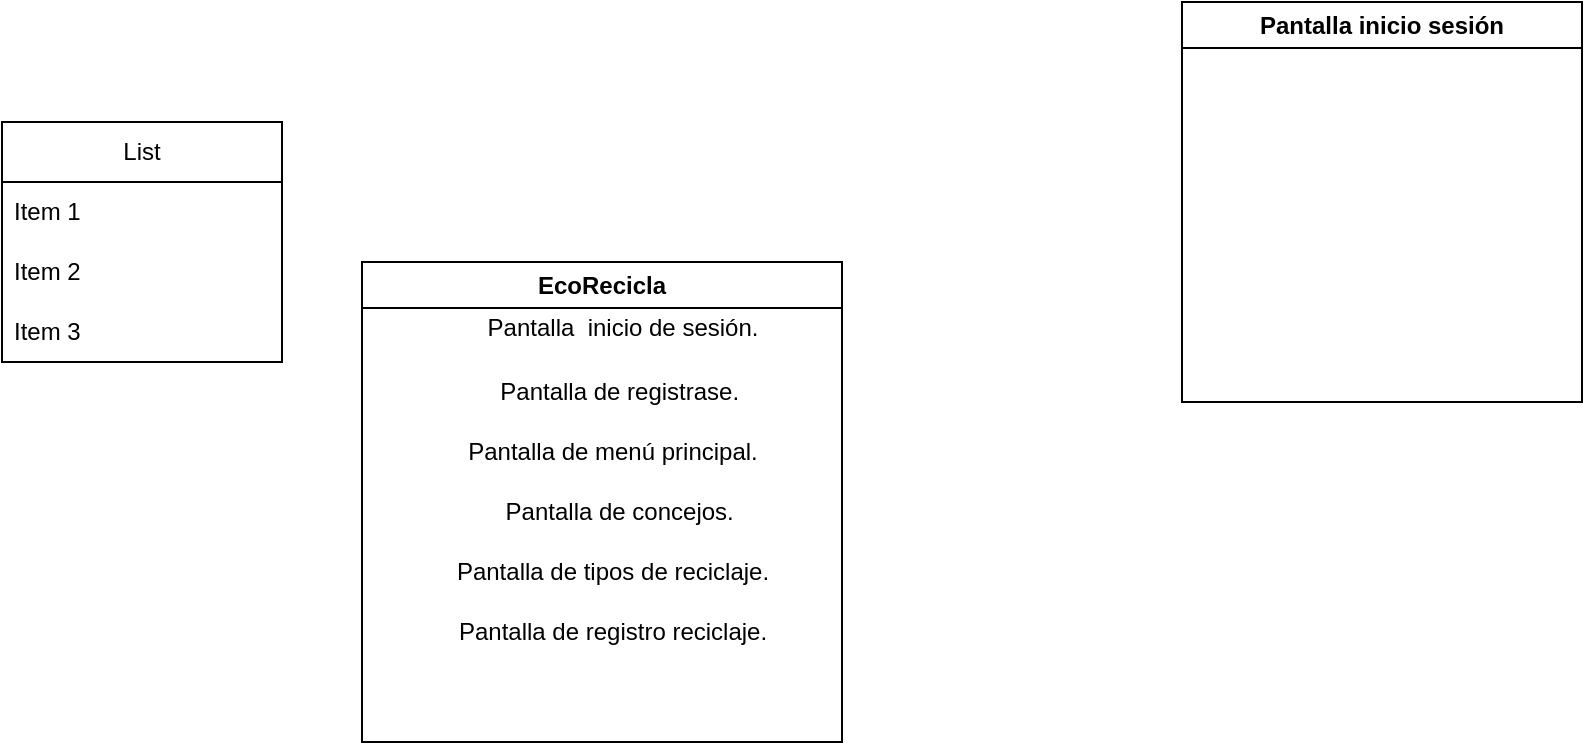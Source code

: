 <mxfile version="24.7.7">
  <diagram name="Página-1" id="JFeGrG3t-lPUXzw-eux_">
    <mxGraphModel dx="1332" dy="1709" grid="1" gridSize="10" guides="1" tooltips="1" connect="1" arrows="1" fold="1" page="1" pageScale="1" pageWidth="827" pageHeight="1169" math="0" shadow="0">
      <root>
        <mxCell id="0" />
        <mxCell id="1" parent="0" />
        <mxCell id="YhBTjDBFEYSkCGFQt0wk-8" value="List" style="swimlane;fontStyle=0;childLayout=stackLayout;horizontal=1;startSize=30;horizontalStack=0;resizeParent=1;resizeParentMax=0;resizeLast=0;collapsible=1;marginBottom=0;whiteSpace=wrap;html=1;" vertex="1" parent="1">
          <mxGeometry x="120" y="30" width="140" height="120" as="geometry" />
        </mxCell>
        <mxCell id="YhBTjDBFEYSkCGFQt0wk-9" value="Item 1" style="text;strokeColor=none;fillColor=none;align=left;verticalAlign=middle;spacingLeft=4;spacingRight=4;overflow=hidden;points=[[0,0.5],[1,0.5]];portConstraint=eastwest;rotatable=0;whiteSpace=wrap;html=1;" vertex="1" parent="YhBTjDBFEYSkCGFQt0wk-8">
          <mxGeometry y="30" width="140" height="30" as="geometry" />
        </mxCell>
        <mxCell id="YhBTjDBFEYSkCGFQt0wk-10" value="Item 2" style="text;strokeColor=none;fillColor=none;align=left;verticalAlign=middle;spacingLeft=4;spacingRight=4;overflow=hidden;points=[[0,0.5],[1,0.5]];portConstraint=eastwest;rotatable=0;whiteSpace=wrap;html=1;" vertex="1" parent="YhBTjDBFEYSkCGFQt0wk-8">
          <mxGeometry y="60" width="140" height="30" as="geometry" />
        </mxCell>
        <mxCell id="YhBTjDBFEYSkCGFQt0wk-11" value="Item 3" style="text;strokeColor=none;fillColor=none;align=left;verticalAlign=middle;spacingLeft=4;spacingRight=4;overflow=hidden;points=[[0,0.5],[1,0.5]];portConstraint=eastwest;rotatable=0;whiteSpace=wrap;html=1;" vertex="1" parent="YhBTjDBFEYSkCGFQt0wk-8">
          <mxGeometry y="90" width="140" height="30" as="geometry" />
        </mxCell>
        <mxCell id="YhBTjDBFEYSkCGFQt0wk-16" value="EcoRecicla" style="swimlane;whiteSpace=wrap;html=1;" vertex="1" parent="1">
          <mxGeometry x="300" y="100" width="240" height="240" as="geometry" />
        </mxCell>
        <mxCell id="YhBTjDBFEYSkCGFQt0wk-19" value="&lt;span style=&quot;white-space: pre;&quot;&gt;&#x9;&lt;/span&gt;Pantalla de registrase." style="text;html=1;align=center;verticalAlign=middle;resizable=0;points=[];autosize=1;strokeColor=none;fillColor=none;" vertex="1" parent="YhBTjDBFEYSkCGFQt0wk-16">
          <mxGeometry x="30" y="50" width="170" height="30" as="geometry" />
        </mxCell>
        <mxCell id="YhBTjDBFEYSkCGFQt0wk-18" value="Pantalla&amp;nbsp; inicio de sesión.&lt;div&gt;&lt;br&gt;&lt;/div&gt;" style="text;html=1;align=center;verticalAlign=middle;resizable=0;points=[];autosize=1;strokeColor=none;fillColor=none;" vertex="1" parent="YhBTjDBFEYSkCGFQt0wk-16">
          <mxGeometry x="50" y="20" width="160" height="40" as="geometry" />
        </mxCell>
        <mxCell id="YhBTjDBFEYSkCGFQt0wk-20" value="Pantalla de menú principal." style="text;html=1;align=center;verticalAlign=middle;resizable=0;points=[];autosize=1;strokeColor=none;fillColor=none;" vertex="1" parent="YhBTjDBFEYSkCGFQt0wk-16">
          <mxGeometry x="40" y="80" width="170" height="30" as="geometry" />
        </mxCell>
        <mxCell id="YhBTjDBFEYSkCGFQt0wk-21" value="&lt;span style=&quot;white-space: pre;&quot;&gt;&#x9;&lt;/span&gt;Pantalla de concejos." style="text;html=1;align=center;verticalAlign=middle;resizable=0;points=[];autosize=1;strokeColor=none;fillColor=none;" vertex="1" parent="YhBTjDBFEYSkCGFQt0wk-16">
          <mxGeometry x="35" y="110" width="160" height="30" as="geometry" />
        </mxCell>
        <mxCell id="YhBTjDBFEYSkCGFQt0wk-23" value="Pantalla de tipos de reciclaje." style="text;html=1;align=center;verticalAlign=middle;resizable=0;points=[];autosize=1;strokeColor=none;fillColor=none;" vertex="1" parent="YhBTjDBFEYSkCGFQt0wk-16">
          <mxGeometry x="35" y="140" width="180" height="30" as="geometry" />
        </mxCell>
        <mxCell id="YhBTjDBFEYSkCGFQt0wk-24" value="Pantalla de registro reciclaje." style="text;html=1;align=center;verticalAlign=middle;resizable=0;points=[];autosize=1;strokeColor=none;fillColor=none;" vertex="1" parent="YhBTjDBFEYSkCGFQt0wk-16">
          <mxGeometry x="35" y="170" width="180" height="30" as="geometry" />
        </mxCell>
        <mxCell id="YhBTjDBFEYSkCGFQt0wk-27" value="Pantalla inicio sesión" style="swimlane;whiteSpace=wrap;html=1;" vertex="1" parent="1">
          <mxGeometry x="710" y="-30" width="200" height="200" as="geometry" />
        </mxCell>
      </root>
    </mxGraphModel>
  </diagram>
</mxfile>
